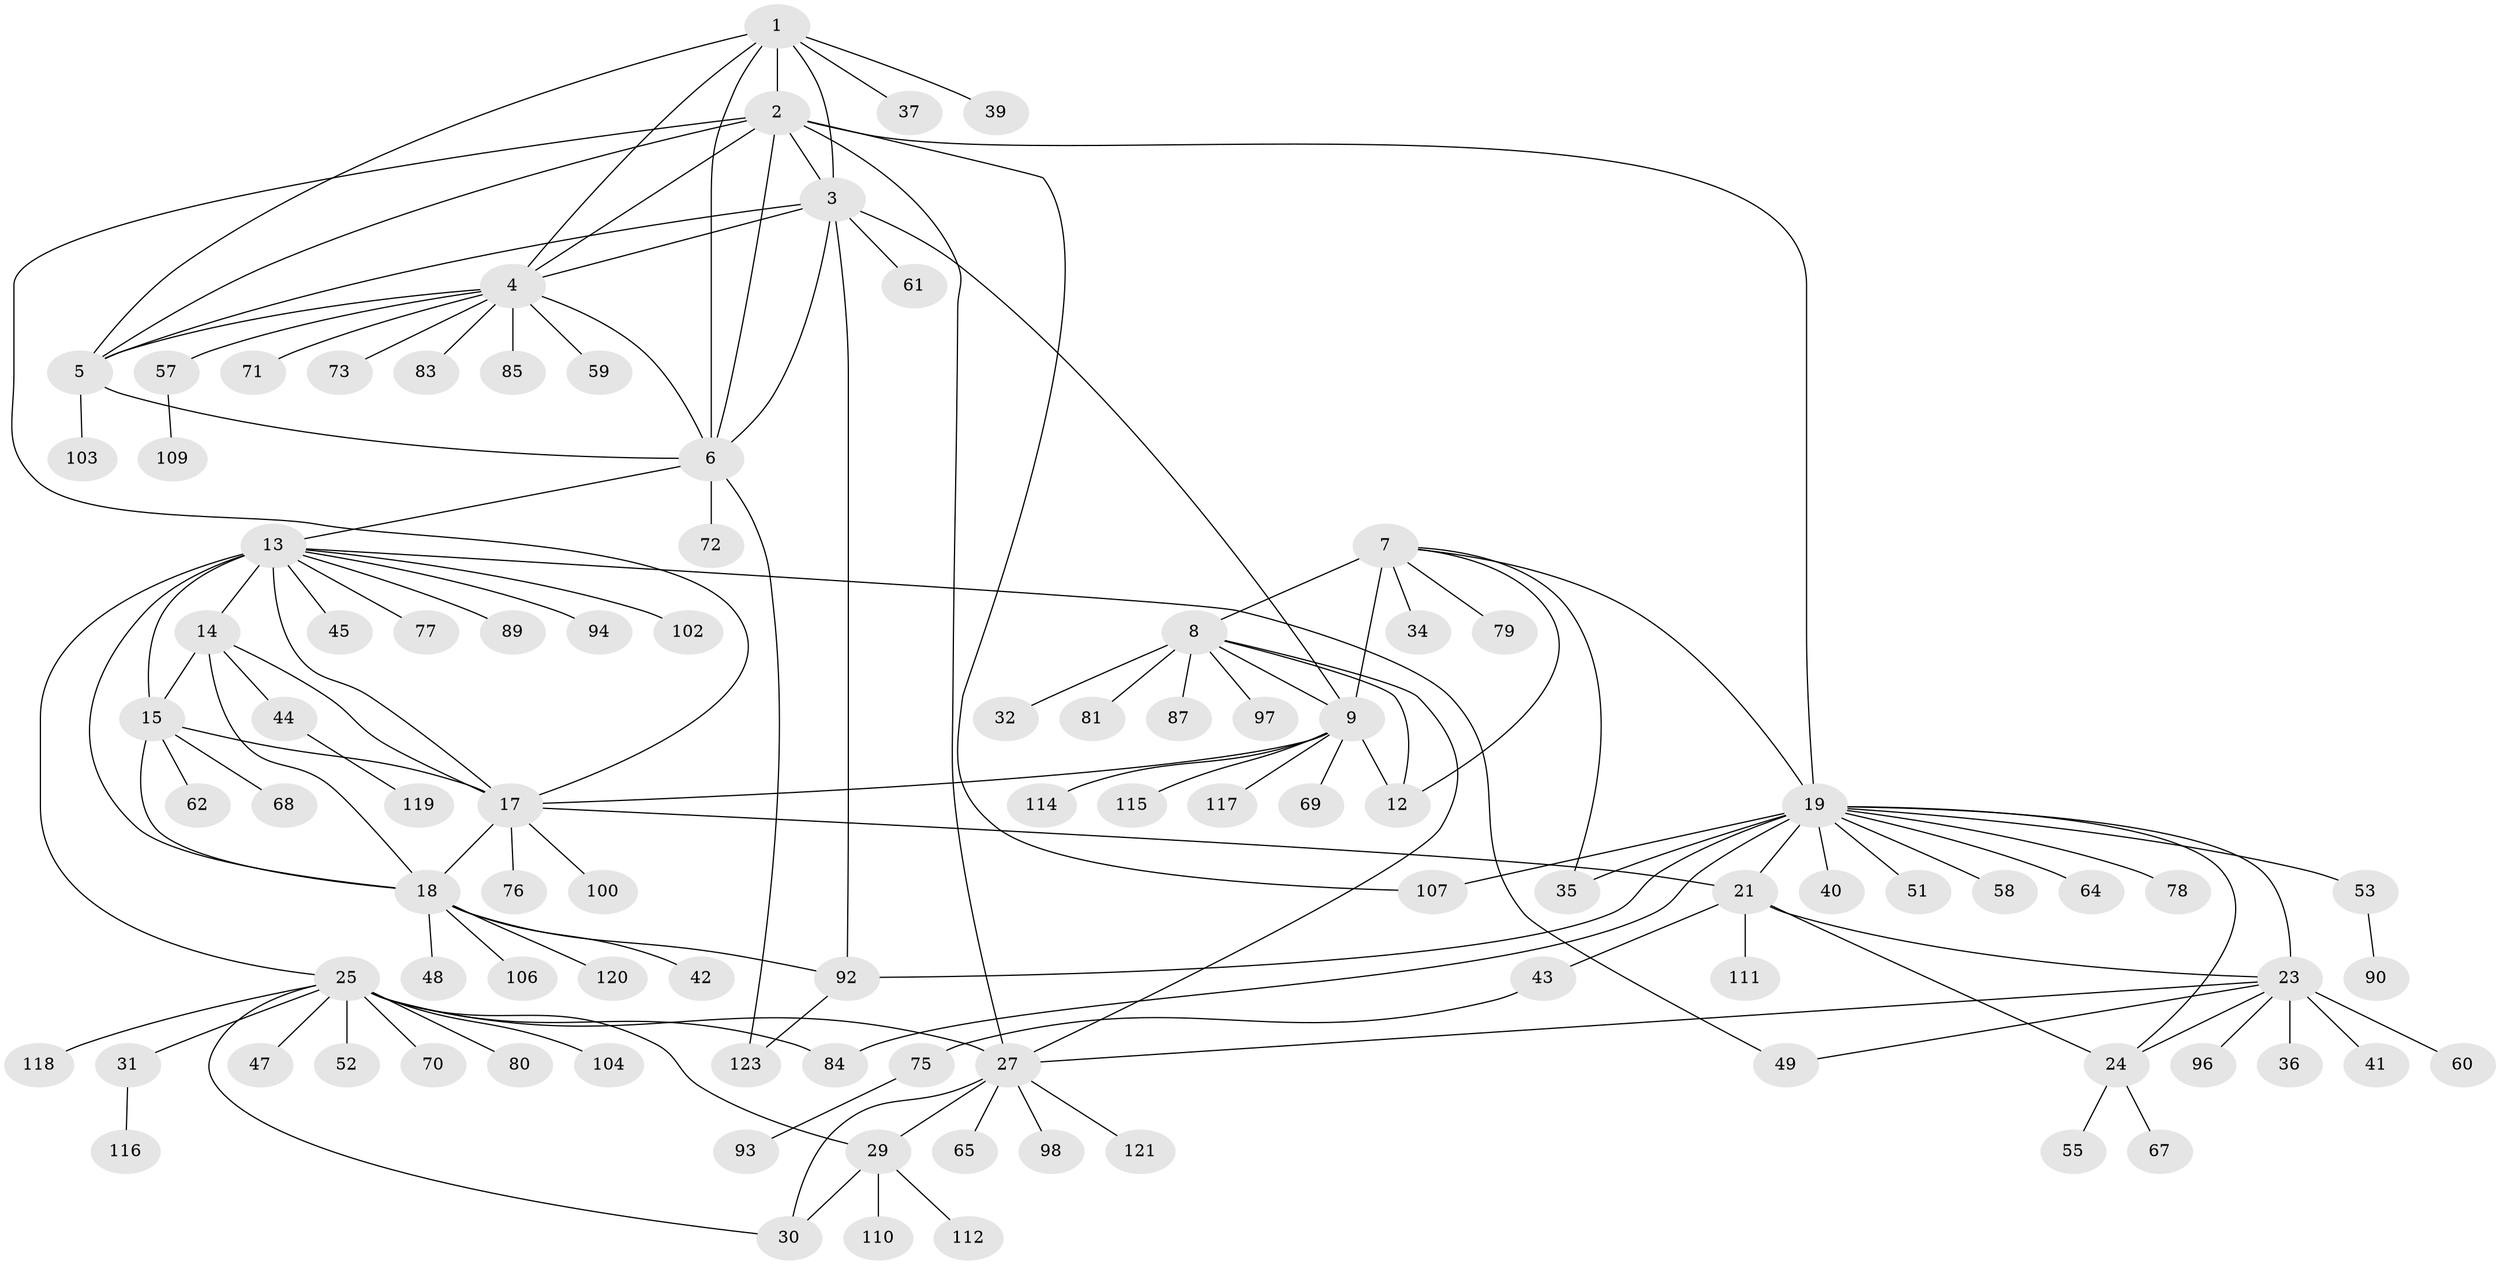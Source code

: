 // original degree distribution, {8: 0.056910569105691054, 9: 0.024390243902439025, 12: 0.016260162601626018, 7: 0.04878048780487805, 10: 0.04065040650406504, 5: 0.016260162601626018, 11: 0.024390243902439025, 6: 0.016260162601626018, 2: 0.16260162601626016, 1: 0.5772357723577236, 3: 0.008130081300813009, 4: 0.008130081300813009}
// Generated by graph-tools (version 1.1) at 2025/42/03/06/25 10:42:07]
// undirected, 96 vertices, 134 edges
graph export_dot {
graph [start="1"]
  node [color=gray90,style=filled];
  1 [super="+101"];
  2 [super="+66"];
  3 [super="+105"];
  4 [super="+54"];
  5 [super="+74"];
  6 [super="+63"];
  7 [super="+10"];
  8;
  9 [super="+11"];
  12;
  13 [super="+16"];
  14 [super="+38"];
  15;
  17 [super="+88"];
  18 [super="+46"];
  19 [super="+20"];
  21 [super="+22"];
  23 [super="+33"];
  24;
  25 [super="+26"];
  27 [super="+28"];
  29 [super="+95"];
  30 [super="+50"];
  31;
  32 [super="+56"];
  34;
  35;
  36;
  37;
  39;
  40;
  41;
  42;
  43;
  44 [super="+108"];
  45;
  47 [super="+122"];
  48;
  49;
  51;
  52;
  53 [super="+86"];
  55;
  57;
  58;
  59;
  60;
  61;
  62;
  64;
  65;
  67;
  68;
  69;
  70;
  71;
  72;
  73;
  75 [super="+82"];
  76;
  77 [super="+113"];
  78;
  79;
  80;
  81 [super="+91"];
  83;
  84;
  85;
  87;
  89;
  90;
  92 [super="+99"];
  93;
  94;
  96;
  97;
  98;
  100;
  102;
  103;
  104;
  106;
  107;
  109;
  110;
  111;
  112;
  114;
  115;
  116;
  117;
  118;
  119;
  120;
  121;
  123;
  1 -- 2;
  1 -- 3;
  1 -- 4;
  1 -- 5;
  1 -- 6;
  1 -- 37;
  1 -- 39;
  2 -- 3;
  2 -- 4;
  2 -- 5;
  2 -- 6;
  2 -- 27;
  2 -- 107;
  2 -- 19;
  2 -- 17;
  3 -- 4;
  3 -- 5;
  3 -- 6;
  3 -- 61;
  3 -- 92;
  3 -- 9;
  4 -- 5;
  4 -- 6;
  4 -- 57;
  4 -- 59;
  4 -- 71;
  4 -- 73;
  4 -- 83;
  4 -- 85;
  5 -- 6;
  5 -- 103;
  6 -- 123;
  6 -- 13;
  6 -- 72;
  7 -- 8 [weight=2];
  7 -- 9 [weight=4];
  7 -- 12 [weight=2];
  7 -- 34;
  7 -- 79;
  7 -- 19;
  7 -- 35;
  8 -- 9 [weight=2];
  8 -- 12;
  8 -- 27;
  8 -- 32;
  8 -- 81;
  8 -- 87;
  8 -- 97;
  9 -- 12 [weight=2];
  9 -- 69;
  9 -- 114;
  9 -- 117;
  9 -- 17;
  9 -- 115;
  13 -- 14 [weight=2];
  13 -- 15 [weight=2];
  13 -- 17 [weight=2];
  13 -- 18 [weight=2];
  13 -- 89;
  13 -- 94;
  13 -- 102;
  13 -- 45;
  13 -- 77;
  13 -- 49;
  13 -- 25;
  14 -- 15;
  14 -- 17;
  14 -- 18;
  14 -- 44;
  15 -- 17;
  15 -- 18;
  15 -- 62;
  15 -- 68;
  17 -- 18;
  17 -- 21;
  17 -- 76;
  17 -- 100;
  18 -- 42;
  18 -- 48;
  18 -- 92;
  18 -- 106;
  18 -- 120;
  19 -- 21 [weight=4];
  19 -- 23 [weight=2];
  19 -- 24 [weight=2];
  19 -- 40;
  19 -- 51;
  19 -- 53;
  19 -- 58;
  19 -- 107;
  19 -- 64;
  19 -- 35;
  19 -- 78;
  19 -- 84;
  19 -- 92;
  21 -- 23 [weight=2];
  21 -- 24 [weight=2];
  21 -- 43;
  21 -- 111;
  23 -- 24;
  23 -- 36;
  23 -- 41;
  23 -- 60;
  23 -- 96;
  23 -- 49;
  23 -- 27;
  24 -- 55;
  24 -- 67;
  25 -- 27 [weight=4];
  25 -- 29 [weight=2];
  25 -- 30 [weight=2];
  25 -- 47;
  25 -- 84;
  25 -- 118;
  25 -- 70;
  25 -- 104;
  25 -- 80;
  25 -- 52;
  25 -- 31;
  27 -- 29 [weight=2];
  27 -- 30 [weight=2];
  27 -- 65;
  27 -- 98;
  27 -- 121;
  29 -- 30;
  29 -- 110;
  29 -- 112;
  31 -- 116;
  43 -- 75;
  44 -- 119;
  53 -- 90;
  57 -- 109;
  75 -- 93;
  92 -- 123;
}
